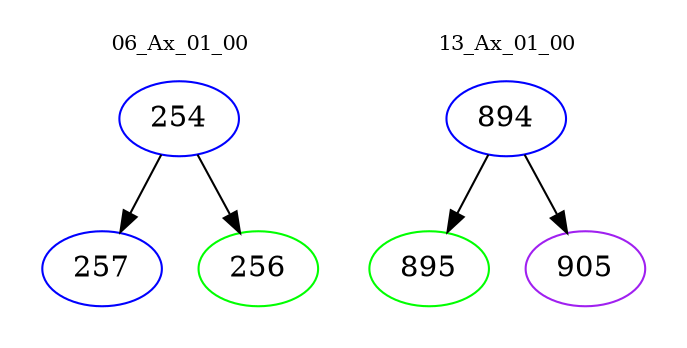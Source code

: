 digraph{
subgraph cluster_0 {
color = white
label = "06_Ax_01_00";
fontsize=10;
T0_254 [label="254", color="blue"]
T0_254 -> T0_257 [color="black"]
T0_257 [label="257", color="blue"]
T0_254 -> T0_256 [color="black"]
T0_256 [label="256", color="green"]
}
subgraph cluster_1 {
color = white
label = "13_Ax_01_00";
fontsize=10;
T1_894 [label="894", color="blue"]
T1_894 -> T1_895 [color="black"]
T1_895 [label="895", color="green"]
T1_894 -> T1_905 [color="black"]
T1_905 [label="905", color="purple"]
}
}
